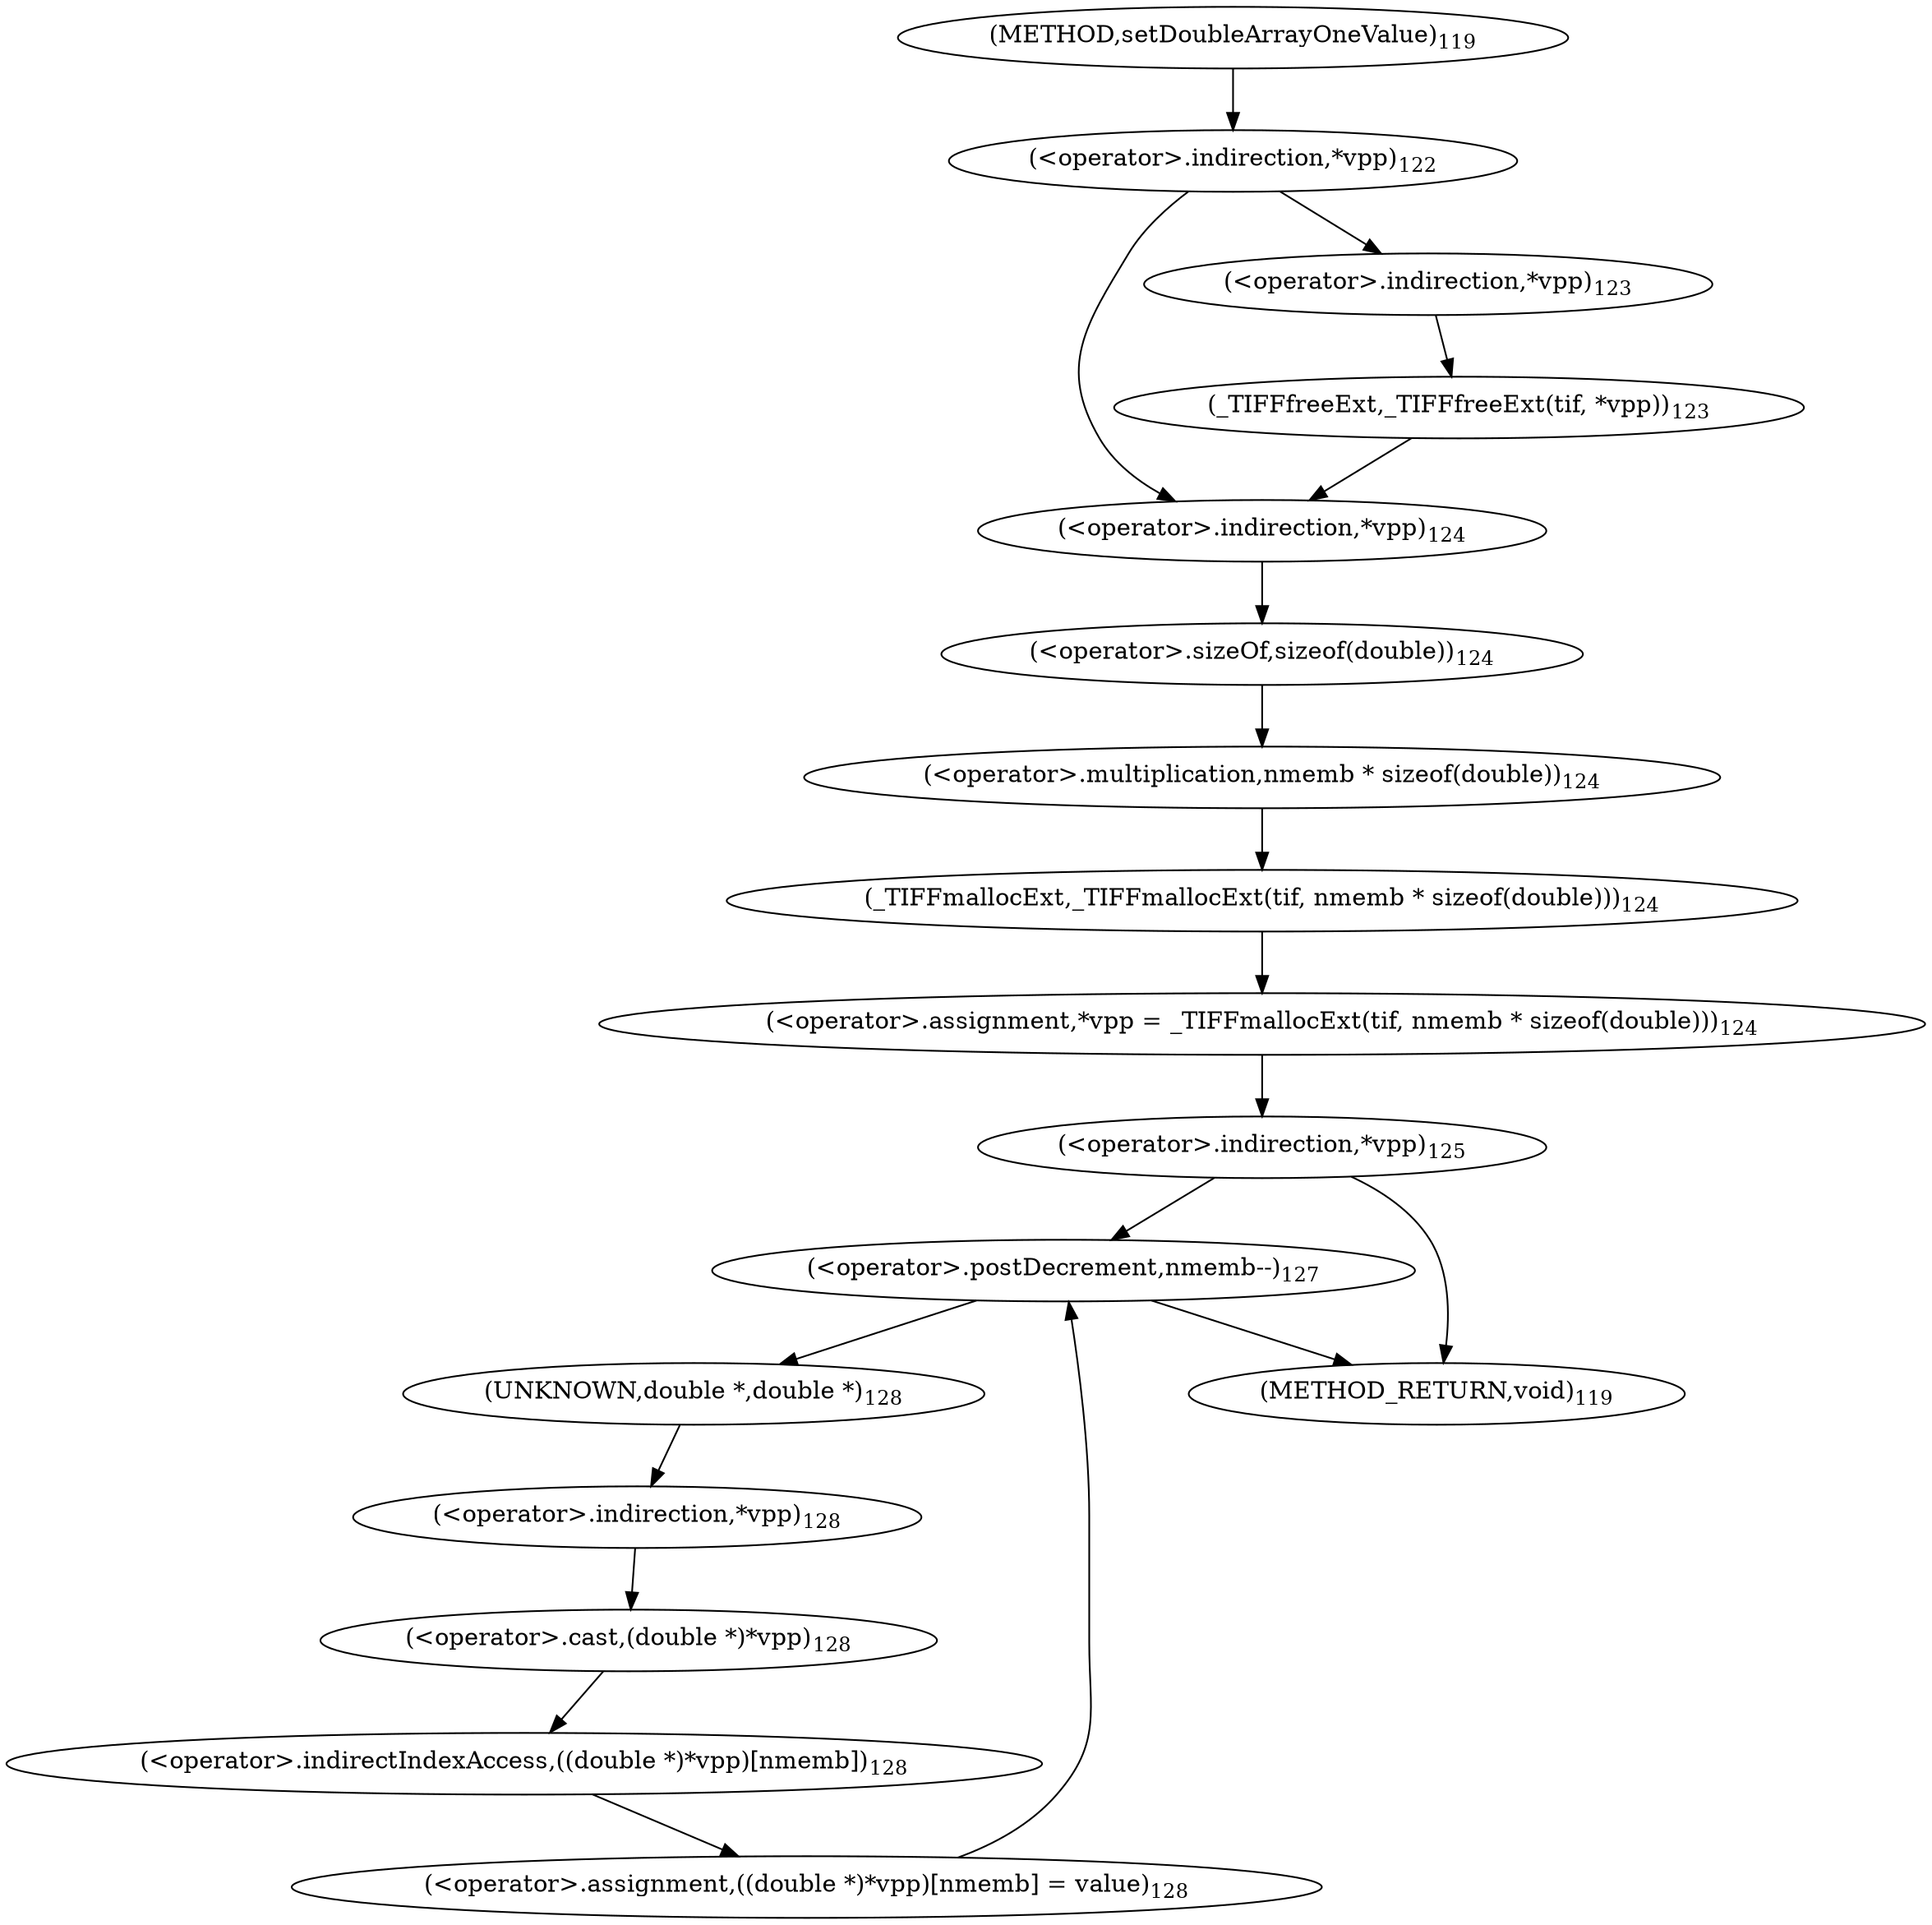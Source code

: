 digraph "setDoubleArrayOneValue" {  
"39910" [label = <(&lt;operator&gt;.assignment,*vpp = _TIFFmallocExt(tif, nmemb * sizeof(double)))<SUB>124</SUB>> ]
"39903" [label = <(&lt;operator&gt;.indirection,*vpp)<SUB>122</SUB>> ]
"39911" [label = <(&lt;operator&gt;.indirection,*vpp)<SUB>124</SUB>> ]
"39913" [label = <(_TIFFmallocExt,_TIFFmallocExt(tif, nmemb * sizeof(double)))<SUB>124</SUB>> ]
"39920" [label = <(&lt;operator&gt;.indirection,*vpp)<SUB>125</SUB>> ]
"39906" [label = <(_TIFFfreeExt,_TIFFfreeExt(tif, *vpp))<SUB>123</SUB>> ]
"39915" [label = <(&lt;operator&gt;.multiplication,nmemb * sizeof(double))<SUB>124</SUB>> ]
"39908" [label = <(&lt;operator&gt;.indirection,*vpp)<SUB>123</SUB>> ]
"39917" [label = <(&lt;operator&gt;.sizeOf,sizeof(double))<SUB>124</SUB>> ]
"39924" [label = <(&lt;operator&gt;.postDecrement,nmemb--)<SUB>127</SUB>> ]
"39926" [label = <(&lt;operator&gt;.assignment,((double *)*vpp)[nmemb] = value)<SUB>128</SUB>> ]
"39927" [label = <(&lt;operator&gt;.indirectIndexAccess,((double *)*vpp)[nmemb])<SUB>128</SUB>> ]
"39928" [label = <(&lt;operator&gt;.cast,(double *)*vpp)<SUB>128</SUB>> ]
"39929" [label = <(UNKNOWN,double *,double *)<SUB>128</SUB>> ]
"39930" [label = <(&lt;operator&gt;.indirection,*vpp)<SUB>128</SUB>> ]
"39896" [label = <(METHOD,setDoubleArrayOneValue)<SUB>119</SUB>> ]
"39934" [label = <(METHOD_RETURN,void)<SUB>119</SUB>> ]
  "39910" -> "39920" 
  "39903" -> "39908" 
  "39903" -> "39911" 
  "39911" -> "39917" 
  "39913" -> "39910" 
  "39920" -> "39934" 
  "39920" -> "39924" 
  "39906" -> "39911" 
  "39915" -> "39913" 
  "39908" -> "39906" 
  "39917" -> "39915" 
  "39924" -> "39929" 
  "39924" -> "39934" 
  "39926" -> "39924" 
  "39927" -> "39926" 
  "39928" -> "39927" 
  "39929" -> "39930" 
  "39930" -> "39928" 
  "39896" -> "39903" 
}
